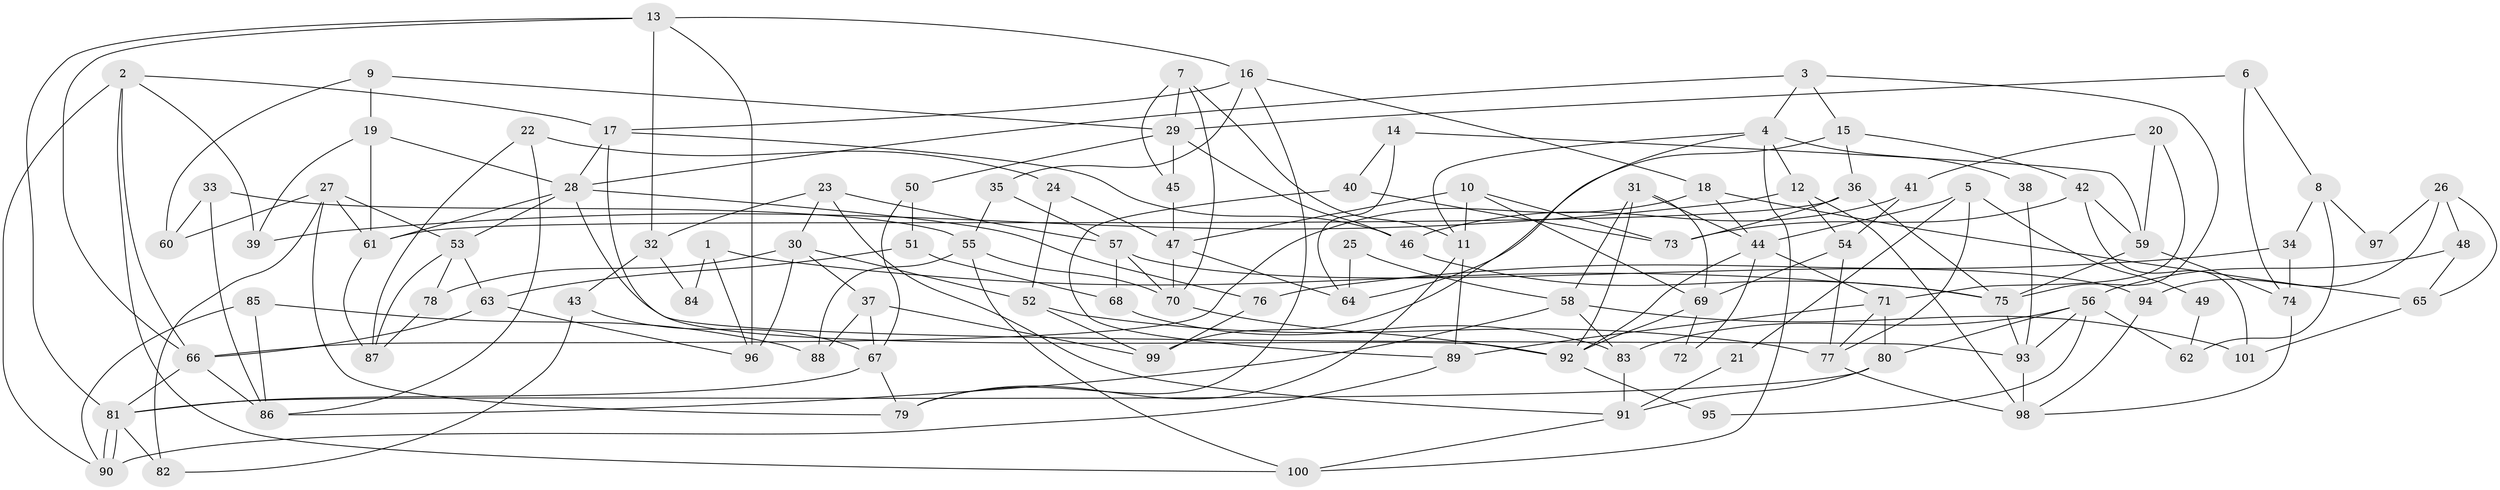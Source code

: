 // coarse degree distribution, {3: 0.12307692307692308, 6: 0.24615384615384617, 8: 0.06153846153846154, 4: 0.16923076923076924, 5: 0.18461538461538463, 7: 0.1076923076923077, 2: 0.09230769230769231, 9: 0.015384615384615385}
// Generated by graph-tools (version 1.1) at 2025/41/03/06/25 10:41:56]
// undirected, 101 vertices, 202 edges
graph export_dot {
graph [start="1"]
  node [color=gray90,style=filled];
  1;
  2;
  3;
  4;
  5;
  6;
  7;
  8;
  9;
  10;
  11;
  12;
  13;
  14;
  15;
  16;
  17;
  18;
  19;
  20;
  21;
  22;
  23;
  24;
  25;
  26;
  27;
  28;
  29;
  30;
  31;
  32;
  33;
  34;
  35;
  36;
  37;
  38;
  39;
  40;
  41;
  42;
  43;
  44;
  45;
  46;
  47;
  48;
  49;
  50;
  51;
  52;
  53;
  54;
  55;
  56;
  57;
  58;
  59;
  60;
  61;
  62;
  63;
  64;
  65;
  66;
  67;
  68;
  69;
  70;
  71;
  72;
  73;
  74;
  75;
  76;
  77;
  78;
  79;
  80;
  81;
  82;
  83;
  84;
  85;
  86;
  87;
  88;
  89;
  90;
  91;
  92;
  93;
  94;
  95;
  96;
  97;
  98;
  99;
  100;
  101;
  1 -- 75;
  1 -- 96;
  1 -- 84;
  2 -- 66;
  2 -- 100;
  2 -- 17;
  2 -- 39;
  2 -- 90;
  3 -- 28;
  3 -- 75;
  3 -- 4;
  3 -- 15;
  4 -- 11;
  4 -- 12;
  4 -- 38;
  4 -- 99;
  4 -- 100;
  5 -- 44;
  5 -- 77;
  5 -- 21;
  5 -- 49;
  6 -- 29;
  6 -- 74;
  6 -- 8;
  7 -- 29;
  7 -- 11;
  7 -- 45;
  7 -- 70;
  8 -- 34;
  8 -- 62;
  8 -- 97;
  9 -- 29;
  9 -- 19;
  9 -- 60;
  10 -- 47;
  10 -- 69;
  10 -- 11;
  10 -- 73;
  11 -- 89;
  11 -- 79;
  12 -- 54;
  12 -- 39;
  12 -- 98;
  13 -- 16;
  13 -- 66;
  13 -- 32;
  13 -- 81;
  13 -- 96;
  14 -- 40;
  14 -- 64;
  14 -- 59;
  15 -- 42;
  15 -- 36;
  15 -- 64;
  16 -- 79;
  16 -- 35;
  16 -- 17;
  16 -- 18;
  17 -- 28;
  17 -- 46;
  17 -- 92;
  18 -- 66;
  18 -- 44;
  18 -- 65;
  19 -- 39;
  19 -- 28;
  19 -- 61;
  20 -- 71;
  20 -- 41;
  20 -- 59;
  21 -- 91;
  22 -- 24;
  22 -- 87;
  22 -- 86;
  23 -- 30;
  23 -- 91;
  23 -- 32;
  23 -- 57;
  24 -- 52;
  24 -- 47;
  25 -- 64;
  25 -- 58;
  26 -- 65;
  26 -- 48;
  26 -- 94;
  26 -- 97;
  27 -- 79;
  27 -- 53;
  27 -- 60;
  27 -- 61;
  27 -- 82;
  28 -- 61;
  28 -- 53;
  28 -- 76;
  28 -- 93;
  29 -- 50;
  29 -- 46;
  29 -- 45;
  30 -- 37;
  30 -- 96;
  30 -- 52;
  30 -- 78;
  31 -- 92;
  31 -- 44;
  31 -- 58;
  31 -- 69;
  32 -- 43;
  32 -- 84;
  33 -- 86;
  33 -- 60;
  33 -- 55;
  34 -- 76;
  34 -- 74;
  35 -- 57;
  35 -- 55;
  36 -- 61;
  36 -- 73;
  36 -- 75;
  37 -- 67;
  37 -- 99;
  37 -- 88;
  38 -- 93;
  40 -- 73;
  40 -- 89;
  41 -- 46;
  41 -- 54;
  42 -- 73;
  42 -- 59;
  42 -- 101;
  43 -- 82;
  43 -- 67;
  44 -- 92;
  44 -- 71;
  44 -- 72;
  45 -- 47;
  46 -- 75;
  47 -- 70;
  47 -- 64;
  48 -- 56;
  48 -- 65;
  49 -- 62;
  50 -- 51;
  50 -- 67;
  51 -- 68;
  51 -- 63;
  52 -- 77;
  52 -- 99;
  53 -- 87;
  53 -- 63;
  53 -- 78;
  54 -- 69;
  54 -- 77;
  55 -- 70;
  55 -- 88;
  55 -- 100;
  56 -- 83;
  56 -- 93;
  56 -- 62;
  56 -- 80;
  56 -- 95;
  57 -- 94;
  57 -- 68;
  57 -- 70;
  58 -- 86;
  58 -- 83;
  58 -- 101;
  59 -- 74;
  59 -- 75;
  61 -- 87;
  63 -- 66;
  63 -- 96;
  65 -- 101;
  66 -- 81;
  66 -- 86;
  67 -- 81;
  67 -- 79;
  68 -- 83;
  69 -- 92;
  69 -- 72;
  70 -- 92;
  71 -- 80;
  71 -- 77;
  71 -- 89;
  74 -- 98;
  75 -- 93;
  76 -- 99;
  77 -- 98;
  78 -- 87;
  80 -- 81;
  80 -- 91;
  81 -- 90;
  81 -- 90;
  81 -- 82;
  83 -- 91;
  85 -- 88;
  85 -- 90;
  85 -- 86;
  89 -- 90;
  91 -- 100;
  92 -- 95;
  93 -- 98;
  94 -- 98;
}
